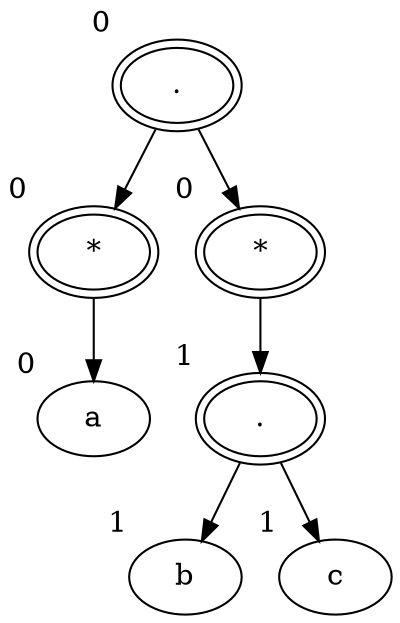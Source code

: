 digraph {
  94059486372256[label="." xlabel="0" peripheries="2"]
  94059486372352[label="*" xlabel="0" peripheries="2"]
  94059486372256  ->  94059486372352
  94059486372880[label="*" xlabel="0" peripheries="2"]
  94059486372256  ->  94059486372880
  94059486372304[label="a" xlabel="0" peripheries="1"]
  94059486372352  ->  94059486372304
  94059486372720[label="." xlabel="1" peripheries="2"]
  94059486372880  ->  94059486372720
  94059486372640[label="b" xlabel="1" peripheries="1"]
  94059486372720  ->  94059486372640
  94059486372800[label="c" xlabel="1" peripheries="1"]
  94059486372720  ->  94059486372800
}

